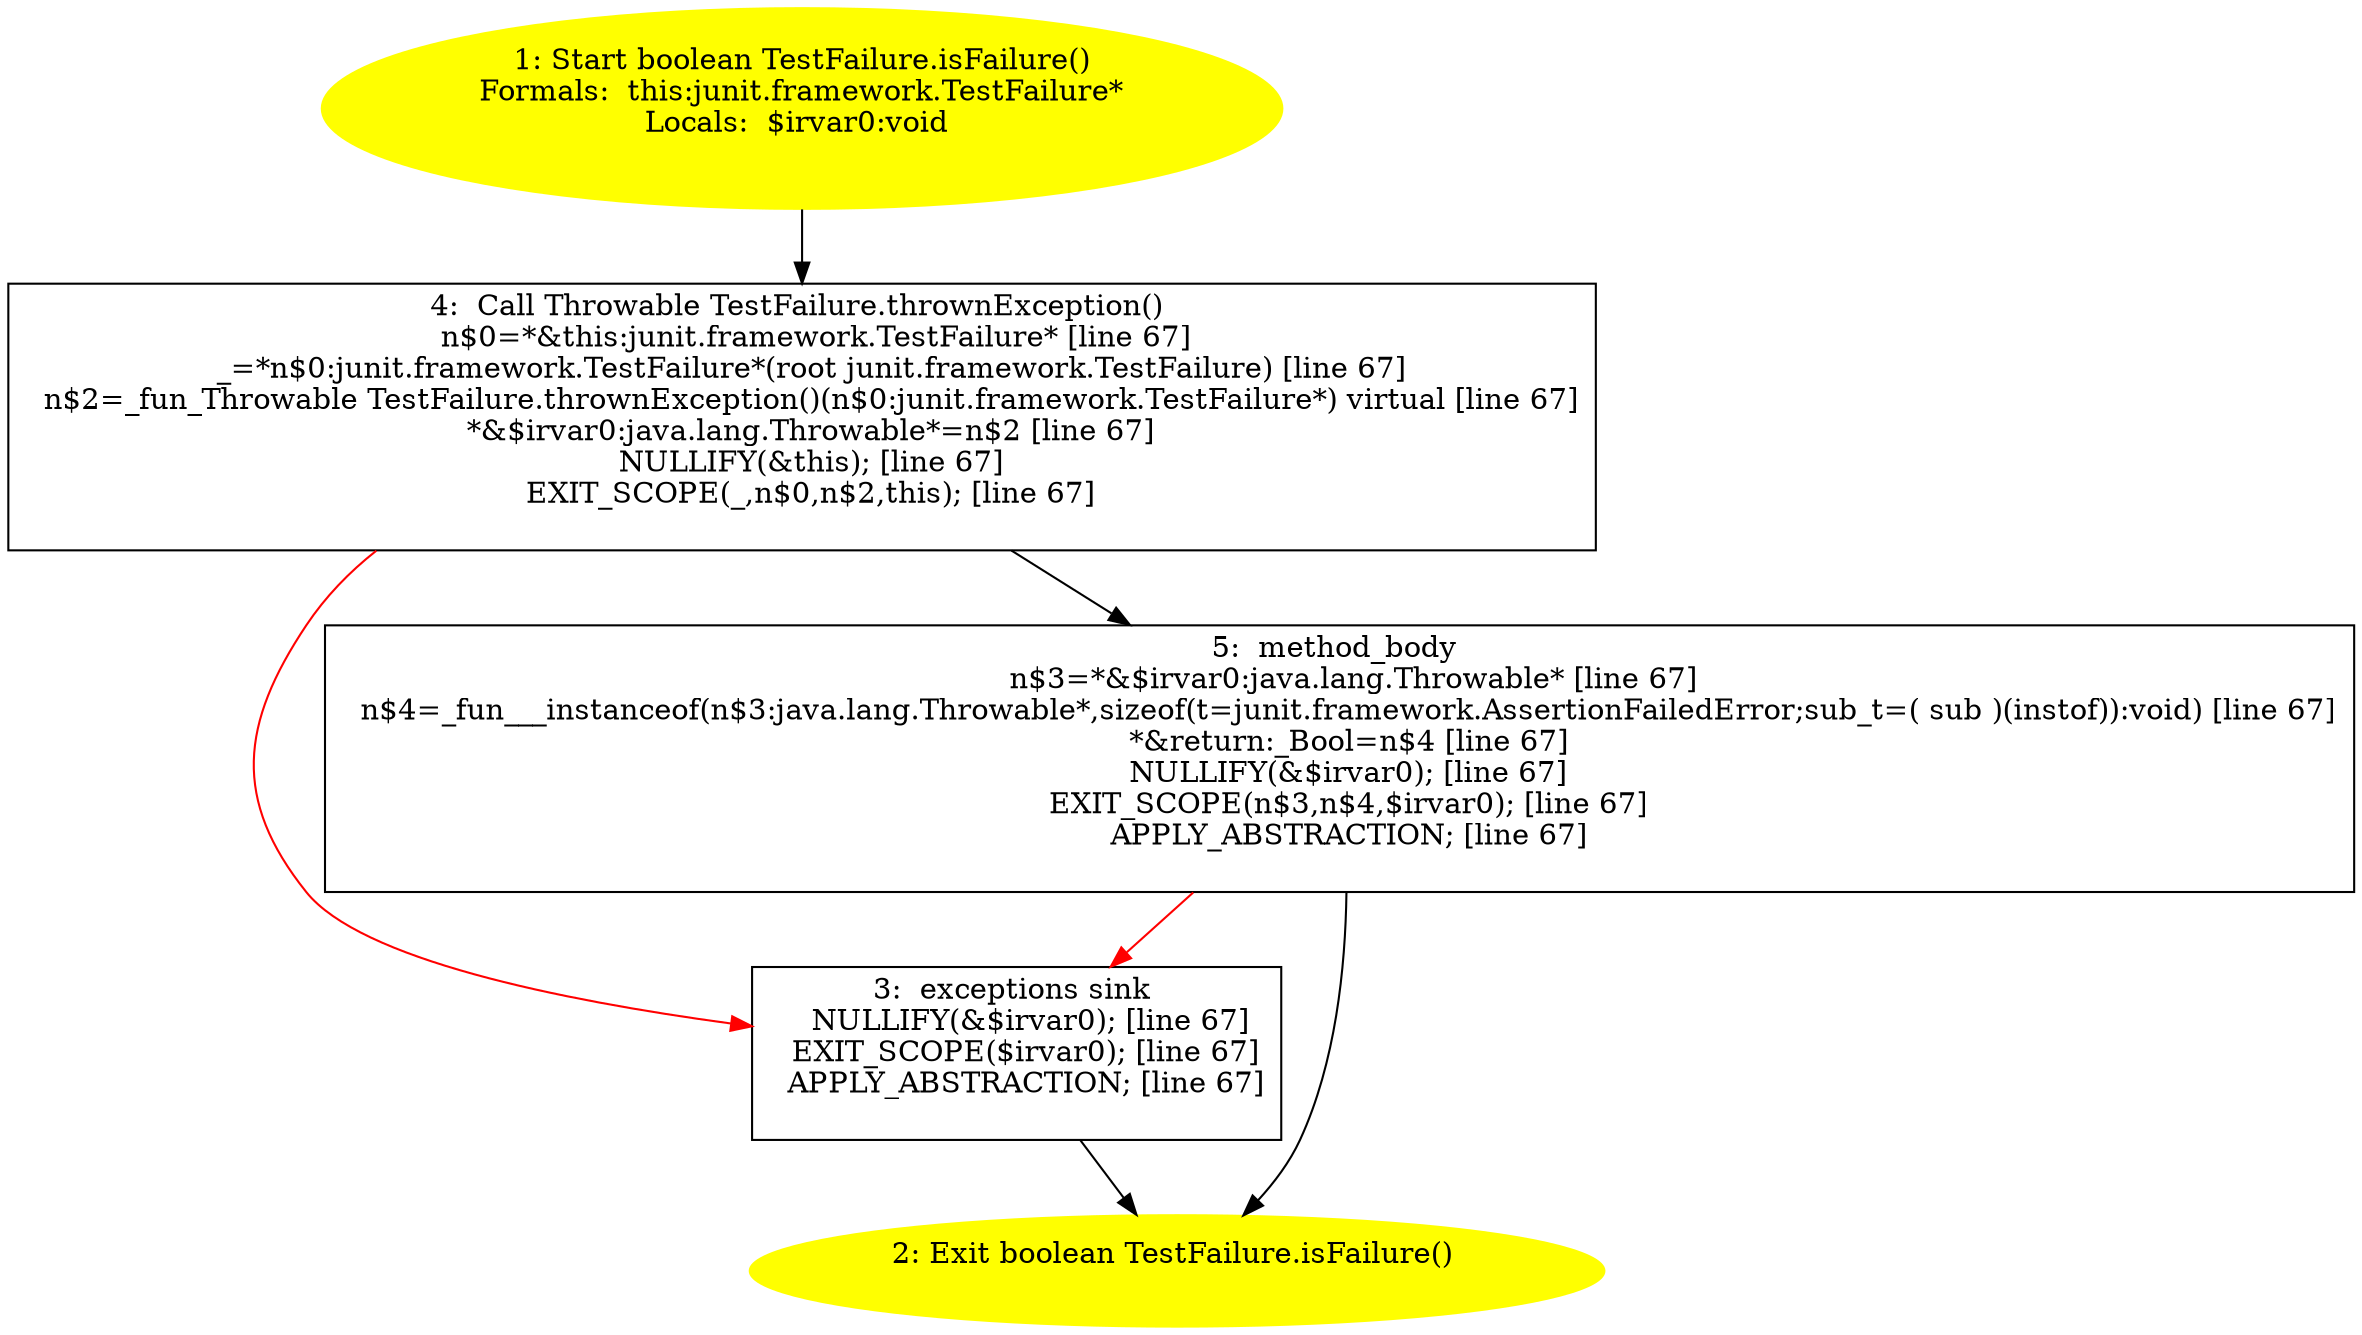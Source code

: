 /* @generated */
digraph cfg {
"junit.framework.TestFailure.isFailure():boolean.a19ddc18835b20e8def23d604b4cbf30_1" [label="1: Start boolean TestFailure.isFailure()\nFormals:  this:junit.framework.TestFailure*\nLocals:  $irvar0:void \n  " color=yellow style=filled]
	

	 "junit.framework.TestFailure.isFailure():boolean.a19ddc18835b20e8def23d604b4cbf30_1" -> "junit.framework.TestFailure.isFailure():boolean.a19ddc18835b20e8def23d604b4cbf30_4" ;
"junit.framework.TestFailure.isFailure():boolean.a19ddc18835b20e8def23d604b4cbf30_2" [label="2: Exit boolean TestFailure.isFailure() \n  " color=yellow style=filled]
	

"junit.framework.TestFailure.isFailure():boolean.a19ddc18835b20e8def23d604b4cbf30_3" [label="3:  exceptions sink \n   NULLIFY(&$irvar0); [line 67]\n  EXIT_SCOPE($irvar0); [line 67]\n  APPLY_ABSTRACTION; [line 67]\n " shape="box"]
	

	 "junit.framework.TestFailure.isFailure():boolean.a19ddc18835b20e8def23d604b4cbf30_3" -> "junit.framework.TestFailure.isFailure():boolean.a19ddc18835b20e8def23d604b4cbf30_2" ;
"junit.framework.TestFailure.isFailure():boolean.a19ddc18835b20e8def23d604b4cbf30_4" [label="4:  Call Throwable TestFailure.thrownException() \n   n$0=*&this:junit.framework.TestFailure* [line 67]\n  _=*n$0:junit.framework.TestFailure*(root junit.framework.TestFailure) [line 67]\n  n$2=_fun_Throwable TestFailure.thrownException()(n$0:junit.framework.TestFailure*) virtual [line 67]\n  *&$irvar0:java.lang.Throwable*=n$2 [line 67]\n  NULLIFY(&this); [line 67]\n  EXIT_SCOPE(_,n$0,n$2,this); [line 67]\n " shape="box"]
	

	 "junit.framework.TestFailure.isFailure():boolean.a19ddc18835b20e8def23d604b4cbf30_4" -> "junit.framework.TestFailure.isFailure():boolean.a19ddc18835b20e8def23d604b4cbf30_5" ;
	 "junit.framework.TestFailure.isFailure():boolean.a19ddc18835b20e8def23d604b4cbf30_4" -> "junit.framework.TestFailure.isFailure():boolean.a19ddc18835b20e8def23d604b4cbf30_3" [color="red" ];
"junit.framework.TestFailure.isFailure():boolean.a19ddc18835b20e8def23d604b4cbf30_5" [label="5:  method_body \n   n$3=*&$irvar0:java.lang.Throwable* [line 67]\n  n$4=_fun___instanceof(n$3:java.lang.Throwable*,sizeof(t=junit.framework.AssertionFailedError;sub_t=( sub )(instof)):void) [line 67]\n  *&return:_Bool=n$4 [line 67]\n  NULLIFY(&$irvar0); [line 67]\n  EXIT_SCOPE(n$3,n$4,$irvar0); [line 67]\n  APPLY_ABSTRACTION; [line 67]\n " shape="box"]
	

	 "junit.framework.TestFailure.isFailure():boolean.a19ddc18835b20e8def23d604b4cbf30_5" -> "junit.framework.TestFailure.isFailure():boolean.a19ddc18835b20e8def23d604b4cbf30_2" ;
	 "junit.framework.TestFailure.isFailure():boolean.a19ddc18835b20e8def23d604b4cbf30_5" -> "junit.framework.TestFailure.isFailure():boolean.a19ddc18835b20e8def23d604b4cbf30_3" [color="red" ];
}
